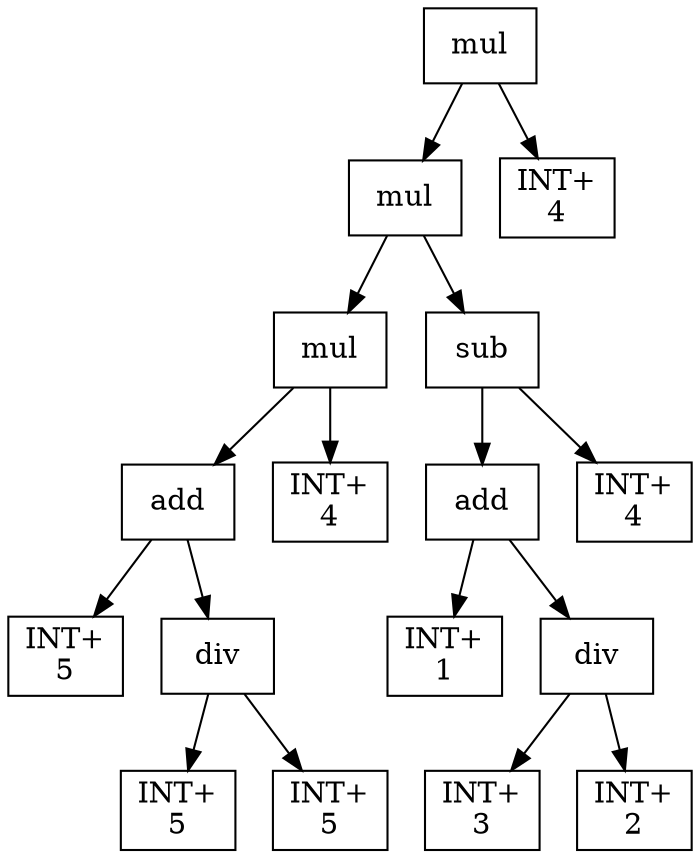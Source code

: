 digraph expr {
  node [shape=box];
  n1 [label="mul"];
  n2 [label="mul"];
  n3 [label="mul"];
  n4 [label="add"];
  n5 [label="INT+\n5"];
  n6 [label="div"];
  n7 [label="INT+\n5"];
  n8 [label="INT+\n5"];
  n6 -> n7;
  n6 -> n8;
  n4 -> n5;
  n4 -> n6;
  n9 [label="INT+\n4"];
  n3 -> n4;
  n3 -> n9;
  n10 [label="sub"];
  n11 [label="add"];
  n12 [label="INT+\n1"];
  n13 [label="div"];
  n14 [label="INT+\n3"];
  n15 [label="INT+\n2"];
  n13 -> n14;
  n13 -> n15;
  n11 -> n12;
  n11 -> n13;
  n16 [label="INT+\n4"];
  n10 -> n11;
  n10 -> n16;
  n2 -> n3;
  n2 -> n10;
  n17 [label="INT+\n4"];
  n1 -> n2;
  n1 -> n17;
}